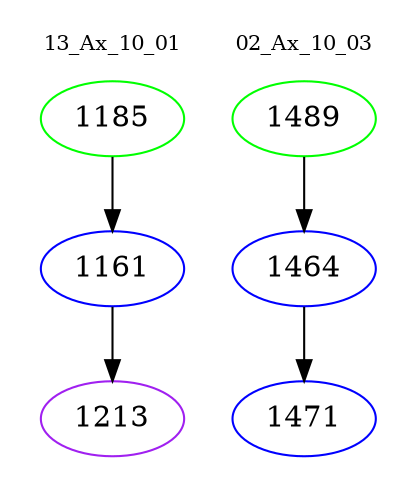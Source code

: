 digraph{
subgraph cluster_0 {
color = white
label = "13_Ax_10_01";
fontsize=10;
T0_1185 [label="1185", color="green"]
T0_1185 -> T0_1161 [color="black"]
T0_1161 [label="1161", color="blue"]
T0_1161 -> T0_1213 [color="black"]
T0_1213 [label="1213", color="purple"]
}
subgraph cluster_1 {
color = white
label = "02_Ax_10_03";
fontsize=10;
T1_1489 [label="1489", color="green"]
T1_1489 -> T1_1464 [color="black"]
T1_1464 [label="1464", color="blue"]
T1_1464 -> T1_1471 [color="black"]
T1_1471 [label="1471", color="blue"]
}
}
